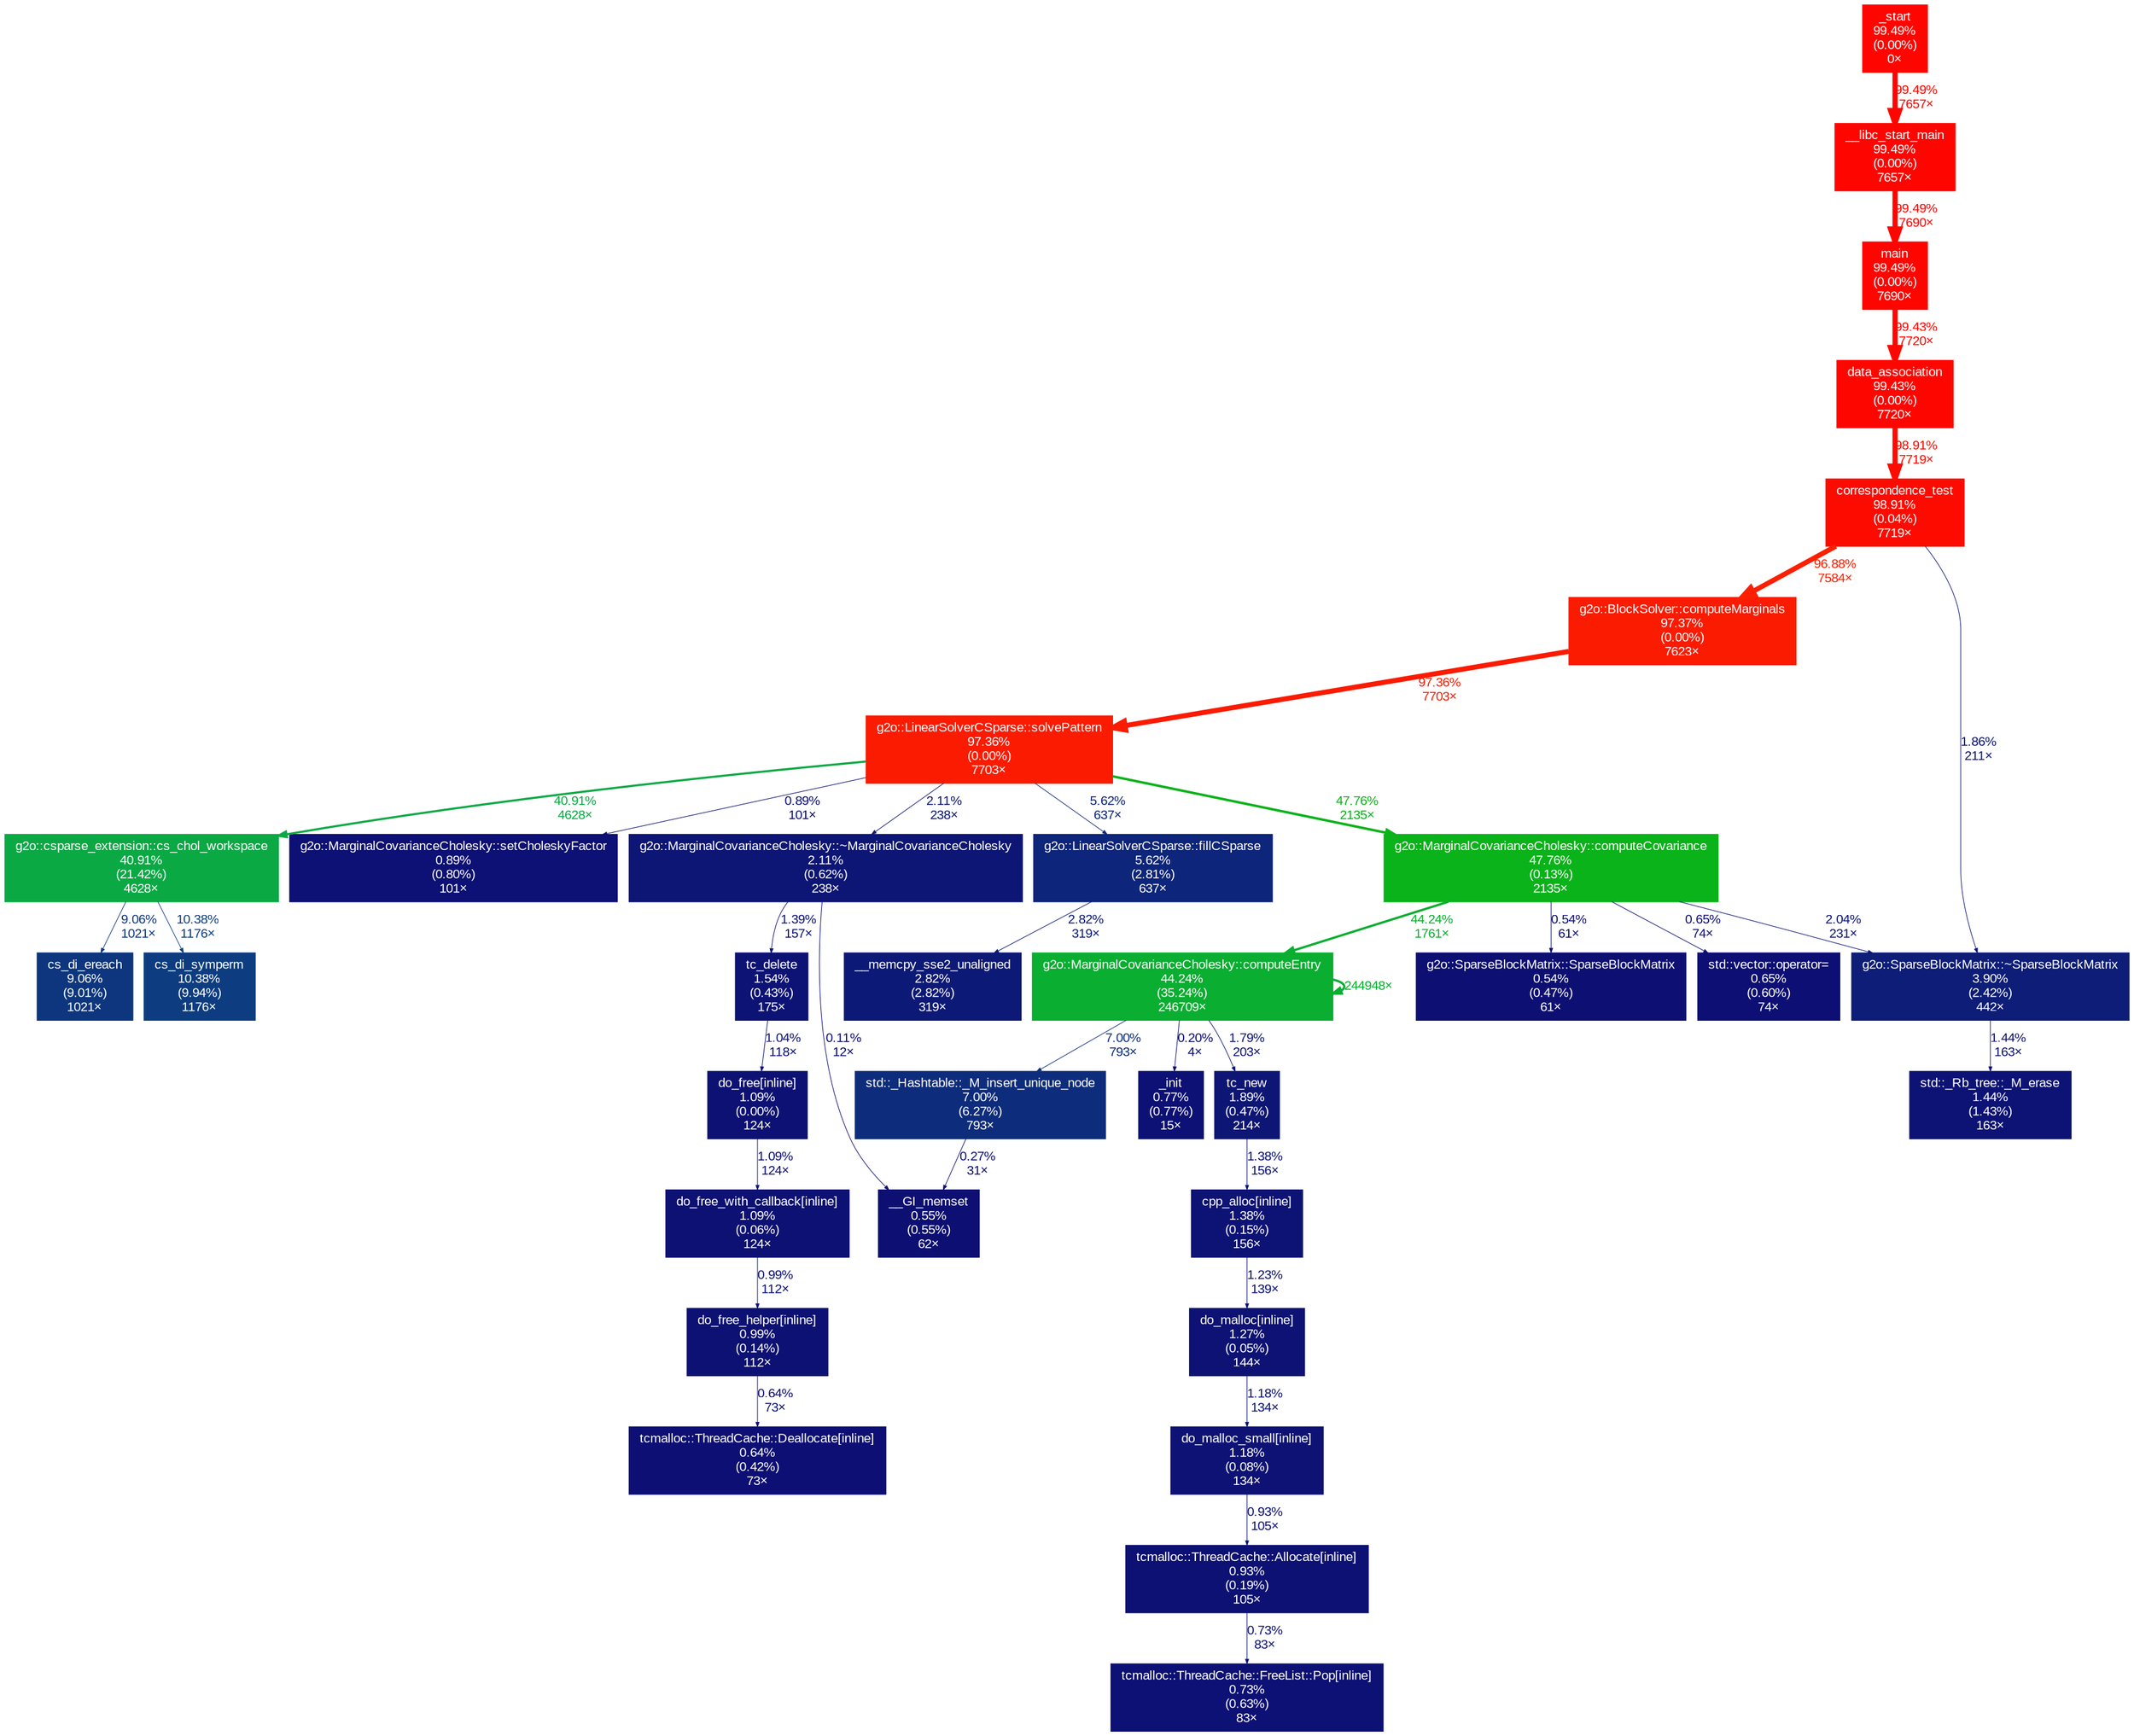 digraph {
	graph [fontname=Arial, nodesep=0.125, ranksep=0.25];
	node [fontcolor=white, fontname=Arial, height=0, shape=box, style=filled, width=0];
	edge [fontname=Arial];
	"__GI_memset" [color="#0d0f73", fontcolor="#ffffff", fontsize="10.00", label="__GI_memset\n0.55%\n(0.55%)\n62×"];
	"__libc_start_main" [color="#fe0500", fontcolor="#ffffff", fontsize="10.00", label="__libc_start_main\n99.49%\n(0.00%)\n7657×"];
	"__libc_start_main" -> main [arrowsize="1.00", color="#fe0500", fontcolor="#fe0500", fontsize="10.00", label="99.49%\n7690×", labeldistance="3.98", penwidth="3.98"];
	"__memcpy_sse2_unaligned" [color="#0d1976", fontcolor="#ffffff", fontsize="10.00", label="__memcpy_sse2_unaligned\n2.82%\n(2.82%)\n319×"];
	"_init" [color="#0d1074", fontcolor="#ffffff", fontsize="10.00", label="_init\n0.77%\n(0.77%)\n15×"];
	"_start" [color="#fe0500", fontcolor="#ffffff", fontsize="10.00", label="_start\n99.49%\n(0.00%)\n0×"];
	"_start" -> "__libc_start_main" [arrowsize="1.00", color="#fe0500", fontcolor="#fe0500", fontsize="10.00", label="99.49%\n7657×", labeldistance="3.98", penwidth="3.98"];
	"correspondence_test" [color="#fd0b00", fontcolor="#ffffff", fontsize="10.00", label="correspondence_test\n98.91%\n(0.04%)\n7719×"];
	"correspondence_test" -> "g2o::BlockSolver::computeMarginals" [arrowsize="0.98", color="#fa2001", fontcolor="#fa2001", fontsize="10.00", label="96.88%\n7584×", labeldistance="3.88", penwidth="3.88"];
	"correspondence_test" -> "g2o::SparseBlockMatrix::~SparseBlockMatrix" [arrowsize="0.35", color="#0d1575", fontcolor="#0d1575", fontsize="10.00", label="1.86%\n211×", labeldistance="0.50", penwidth="0.50"];
	"cpp_alloc[inline]" [color="#0d1275", fontcolor="#ffffff", fontsize="10.00", label="cpp_alloc[inline]\n1.38%\n(0.15%)\n156×"];
	"cpp_alloc[inline]" -> "do_malloc[inline]" [arrowsize="0.35", color="#0d1274", fontcolor="#0d1274", fontsize="10.00", label="1.23%\n139×", labeldistance="0.50", penwidth="0.50"];
	"cs_di_ereach" [color="#0d367e", fontcolor="#ffffff", fontsize="10.00", label="cs_di_ereach\n9.06%\n(9.01%)\n1021×"];
	"cs_di_symperm" [color="#0d3d80", fontcolor="#ffffff", fontsize="10.00", label="cs_di_symperm\n10.38%\n(9.94%)\n1176×"];
	"data_association" [color="#fe0600", fontcolor="#ffffff", fontsize="10.00", label="data_association\n99.43%\n(0.00%)\n7720×"];
	"data_association" -> "correspondence_test" [arrowsize="0.99", color="#fd0b00", fontcolor="#fd0b00", fontsize="10.00", label="98.91%\n7719×", labeldistance="3.96", penwidth="3.96"];
	"do_free[inline]" [color="#0d1174", fontcolor="#ffffff", fontsize="10.00", label="do_free[inline]\n1.09%\n(0.00%)\n124×"];
	"do_free[inline]" -> "do_free_with_callback[inline]" [arrowsize="0.35", color="#0d1174", fontcolor="#0d1174", fontsize="10.00", label="1.09%\n124×", labeldistance="0.50", penwidth="0.50"];
	"do_free_helper[inline]" [color="#0d1174", fontcolor="#ffffff", fontsize="10.00", label="do_free_helper[inline]\n0.99%\n(0.14%)\n112×"];
	"do_free_helper[inline]" -> "tcmalloc::ThreadCache::Deallocate[inline]" [arrowsize="0.35", color="#0d0f74", fontcolor="#0d0f74", fontsize="10.00", label="0.64%\n73×", labeldistance="0.50", penwidth="0.50"];
	"do_free_with_callback[inline]" [color="#0d1174", fontcolor="#ffffff", fontsize="10.00", label="do_free_with_callback[inline]\n1.09%\n(0.06%)\n124×"];
	"do_free_with_callback[inline]" -> "do_free_helper[inline]" [arrowsize="0.35", color="#0d1174", fontcolor="#0d1174", fontsize="10.00", label="0.99%\n112×", labeldistance="0.50", penwidth="0.50"];
	"do_malloc[inline]" [color="#0d1274", fontcolor="#ffffff", fontsize="10.00", label="do_malloc[inline]\n1.27%\n(0.05%)\n144×"];
	"do_malloc[inline]" -> "do_malloc_small[inline]" [arrowsize="0.35", color="#0d1274", fontcolor="#0d1274", fontsize="10.00", label="1.18%\n134×", labeldistance="0.50", penwidth="0.50"];
	"do_malloc_small[inline]" [color="#0d1274", fontcolor="#ffffff", fontsize="10.00", label="do_malloc_small[inline]\n1.18%\n(0.08%)\n134×"];
	"do_malloc_small[inline]" -> "tcmalloc::ThreadCache::Allocate[inline]" [arrowsize="0.35", color="#0d1174", fontcolor="#0d1174", fontsize="10.00", label="0.93%\n105×", labeldistance="0.50", penwidth="0.50"];
	"g2o::BlockSolver::computeMarginals" [color="#fb1b01", fontcolor="#ffffff", fontsize="10.00", label="g2o::BlockSolver::computeMarginals\n97.37%\n(0.00%)\n7623×"];
	"g2o::BlockSolver::computeMarginals" -> "g2o::LinearSolverCSparse::solvePattern" [arrowsize="0.99", color="#fb1b01", fontcolor="#fb1b01", fontsize="10.00", label="97.36%\n7703×", labeldistance="3.89", penwidth="3.89"];
	"g2o::LinearSolverCSparse::fillCSparse" [color="#0d257a", fontcolor="#ffffff", fontsize="10.00", label="g2o::LinearSolverCSparse::fillCSparse\n5.62%\n(2.81%)\n637×"];
	"g2o::LinearSolverCSparse::fillCSparse" -> "__memcpy_sse2_unaligned" [arrowsize="0.35", color="#0d1976", fontcolor="#0d1976", fontsize="10.00", label="2.82%\n319×", labeldistance="0.50", penwidth="0.50"];
	"g2o::LinearSolverCSparse::solvePattern" [color="#fb1b01", fontcolor="#ffffff", fontsize="10.00", label="g2o::LinearSolverCSparse::solvePattern\n97.36%\n(0.00%)\n7703×"];
	"g2o::LinearSolverCSparse::solvePattern" -> "g2o::LinearSolverCSparse::fillCSparse" [arrowsize="0.35", color="#0d257a", fontcolor="#0d257a", fontsize="10.00", label="5.62%\n637×", labeldistance="0.50", penwidth="0.50"];
	"g2o::LinearSolverCSparse::solvePattern" -> "g2o::MarginalCovarianceCholesky::computeCovariance" [arrowsize="0.69", color="#0ab319", fontcolor="#0ab319", fontsize="10.00", label="47.76%\n2135×", labeldistance="1.91", penwidth="1.91"];
	"g2o::LinearSolverCSparse::solvePattern" -> "g2o::MarginalCovarianceCholesky::setCholeskyFactor" [arrowsize="0.35", color="#0d1074", fontcolor="#0d1074", fontsize="10.00", label="0.89%\n101×", labeldistance="0.50", penwidth="0.50"];
	"g2o::LinearSolverCSparse::solvePattern" -> "g2o::MarginalCovarianceCholesky::~MarginalCovarianceCholesky" [arrowsize="0.35", color="#0d1675", fontcolor="#0d1675", fontsize="10.00", label="2.11%\n238×", labeldistance="0.50", penwidth="0.50"];
	"g2o::LinearSolverCSparse::solvePattern" -> "g2o::csparse_extension::cs_chol_workspace" [arrowsize="0.64", color="#0ba944", fontcolor="#0ba944", fontsize="10.00", label="40.91%\n4628×", labeldistance="1.64", penwidth="1.64"];
	"g2o::MarginalCovarianceCholesky::computeCovariance" [color="#0ab319", fontcolor="#ffffff", fontsize="10.00", label="g2o::MarginalCovarianceCholesky::computeCovariance\n47.76%\n(0.13%)\n2135×"];
	"g2o::MarginalCovarianceCholesky::computeCovariance" -> "g2o::MarginalCovarianceCholesky::computeEntry" [arrowsize="0.67", color="#0aae30", fontcolor="#0aae30", fontsize="10.00", label="44.24%\n1761×", labeldistance="1.77", penwidth="1.77"];
	"g2o::MarginalCovarianceCholesky::computeCovariance" -> "g2o::SparseBlockMatrix::SparseBlockMatrix" [arrowsize="0.35", color="#0d0f73", fontcolor="#0d0f73", fontsize="10.00", label="0.54%\n61×", labeldistance="0.50", penwidth="0.50"];
	"g2o::MarginalCovarianceCholesky::computeCovariance" -> "g2o::SparseBlockMatrix::~SparseBlockMatrix" [arrowsize="0.35", color="#0d1575", fontcolor="#0d1575", fontsize="10.00", label="2.04%\n231×", labeldistance="0.50", penwidth="0.50"];
	"g2o::MarginalCovarianceCholesky::computeCovariance" -> "std::vector::operator=" [arrowsize="0.35", color="#0d0f74", fontcolor="#0d0f74", fontsize="10.00", label="0.65%\n74×", labeldistance="0.50", penwidth="0.50"];
	"g2o::MarginalCovarianceCholesky::computeEntry" [color="#0aae30", fontcolor="#ffffff", fontsize="10.00", label="g2o::MarginalCovarianceCholesky::computeEntry\n44.24%\n(35.24%)\n246709×"];
	"g2o::MarginalCovarianceCholesky::computeEntry" -> "_init" [arrowsize="0.35", color="#0d0e73", fontcolor="#0d0e73", fontsize="10.00", label="0.20%\n4×", labeldistance="0.50", penwidth="0.50"];
	"g2o::MarginalCovarianceCholesky::computeEntry" -> "g2o::MarginalCovarianceCholesky::computeEntry" [arrowsize="0.67", color="#0aae30", fontcolor="#0aae30", fontsize="10.00", label="244948×", labeldistance="1.77", penwidth="1.77"];
	"g2o::MarginalCovarianceCholesky::computeEntry" -> "std::_Hashtable::_M_insert_unique_node" [arrowsize="0.35", color="#0d2c7c", fontcolor="#0d2c7c", fontsize="10.00", label="7.00%\n793×", labeldistance="0.50", penwidth="0.50"];
	"g2o::MarginalCovarianceCholesky::computeEntry" -> "tc_new" [arrowsize="0.35", color="#0d1475", fontcolor="#0d1475", fontsize="10.00", label="1.79%\n203×", labeldistance="0.50", penwidth="0.50"];
	"g2o::MarginalCovarianceCholesky::setCholeskyFactor" [color="#0d1074", fontcolor="#ffffff", fontsize="10.00", label="g2o::MarginalCovarianceCholesky::setCholeskyFactor\n0.89%\n(0.80%)\n101×"];
	"g2o::MarginalCovarianceCholesky::~MarginalCovarianceCholesky" [color="#0d1675", fontcolor="#ffffff", fontsize="10.00", label="g2o::MarginalCovarianceCholesky::~MarginalCovarianceCholesky\n2.11%\n(0.62%)\n238×"];
	"g2o::MarginalCovarianceCholesky::~MarginalCovarianceCholesky" -> "__GI_memset" [arrowsize="0.35", color="#0d0d73", fontcolor="#0d0d73", fontsize="10.00", label="0.11%\n12×", labeldistance="0.50", penwidth="0.50"];
	"g2o::MarginalCovarianceCholesky::~MarginalCovarianceCholesky" -> "tc_delete" [arrowsize="0.35", color="#0d1375", fontcolor="#0d1375", fontsize="10.00", label="1.39%\n157×", labeldistance="0.50", penwidth="0.50"];
	"g2o::SparseBlockMatrix::SparseBlockMatrix" [color="#0d0f73", fontcolor="#ffffff", fontsize="10.00", label="g2o::SparseBlockMatrix::SparseBlockMatrix\n0.54%\n(0.47%)\n61×"];
	"g2o::SparseBlockMatrix::~SparseBlockMatrix" [color="#0d1d78", fontcolor="#ffffff", fontsize="10.00", label="g2o::SparseBlockMatrix::~SparseBlockMatrix\n3.90%\n(2.42%)\n442×"];
	"g2o::SparseBlockMatrix::~SparseBlockMatrix" -> "std::_Rb_tree::_M_erase" [arrowsize="0.35", color="#0d1375", fontcolor="#0d1375", fontsize="10.00", label="1.44%\n163×", labeldistance="0.50", penwidth="0.50"];
	"g2o::csparse_extension::cs_chol_workspace" [color="#0ba944", fontcolor="#ffffff", fontsize="10.00", label="g2o::csparse_extension::cs_chol_workspace\n40.91%\n(21.42%)\n4628×"];
	"g2o::csparse_extension::cs_chol_workspace" -> "cs_di_ereach" [arrowsize="0.35", color="#0d367e", fontcolor="#0d367e", fontsize="10.00", label="9.06%\n1021×", labeldistance="0.50", penwidth="0.50"];
	"g2o::csparse_extension::cs_chol_workspace" -> "cs_di_symperm" [arrowsize="0.35", color="#0d3d80", fontcolor="#0d3d80", fontsize="10.00", label="10.38%\n1176×", labeldistance="0.50", penwidth="0.50"];
	main [color="#fe0500", fontcolor="#ffffff", fontsize="10.00", label="main\n99.49%\n(0.00%)\n7690×"];
	main -> "data_association" [arrowsize="1.00", color="#fe0600", fontcolor="#fe0600", fontsize="10.00", label="99.43%\n7720×", labeldistance="3.98", penwidth="3.98"];
	"std::_Hashtable::_M_insert_unique_node" [color="#0d2c7c", fontcolor="#ffffff", fontsize="10.00", label="std::_Hashtable::_M_insert_unique_node\n7.00%\n(6.27%)\n793×"];
	"std::_Hashtable::_M_insert_unique_node" -> "__GI_memset" [arrowsize="0.35", color="#0d0e73", fontcolor="#0d0e73", fontsize="10.00", label="0.27%\n31×", labeldistance="0.50", penwidth="0.50"];
	"std::_Rb_tree::_M_erase" [color="#0d1375", fontcolor="#ffffff", fontsize="10.00", label="std::_Rb_tree::_M_erase\n1.44%\n(1.43%)\n163×"];
	"std::vector::operator=" [color="#0d0f74", fontcolor="#ffffff", fontsize="10.00", label="std::vector::operator=\n0.65%\n(0.60%)\n74×"];
	"tc_delete" [color="#0d1375", fontcolor="#ffffff", fontsize="10.00", label="tc_delete\n1.54%\n(0.43%)\n175×"];
	"tc_delete" -> "do_free[inline]" [arrowsize="0.35", color="#0d1174", fontcolor="#0d1174", fontsize="10.00", label="1.04%\n118×", labeldistance="0.50", penwidth="0.50"];
	"tc_new" [color="#0d1575", fontcolor="#ffffff", fontsize="10.00", label="tc_new\n1.89%\n(0.47%)\n214×"];
	"tc_new" -> "cpp_alloc[inline]" [arrowsize="0.35", color="#0d1275", fontcolor="#0d1275", fontsize="10.00", label="1.38%\n156×", labeldistance="0.50", penwidth="0.50"];
	"tcmalloc::ThreadCache::Allocate[inline]" [color="#0d1174", fontcolor="#ffffff", fontsize="10.00", label="tcmalloc::ThreadCache::Allocate[inline]\n0.93%\n(0.19%)\n105×"];
	"tcmalloc::ThreadCache::Allocate[inline]" -> "tcmalloc::ThreadCache::FreeList::Pop[inline]" [arrowsize="0.35", color="#0d1074", fontcolor="#0d1074", fontsize="10.00", label="0.73%\n83×", labeldistance="0.50", penwidth="0.50"];
	"tcmalloc::ThreadCache::Deallocate[inline]" [color="#0d0f74", fontcolor="#ffffff", fontsize="10.00", label="tcmalloc::ThreadCache::Deallocate[inline]\n0.64%\n(0.42%)\n73×"];
	"tcmalloc::ThreadCache::FreeList::Pop[inline]" [color="#0d1074", fontcolor="#ffffff", fontsize="10.00", label="tcmalloc::ThreadCache::FreeList::Pop[inline]\n0.73%\n(0.63%)\n83×"];
}
